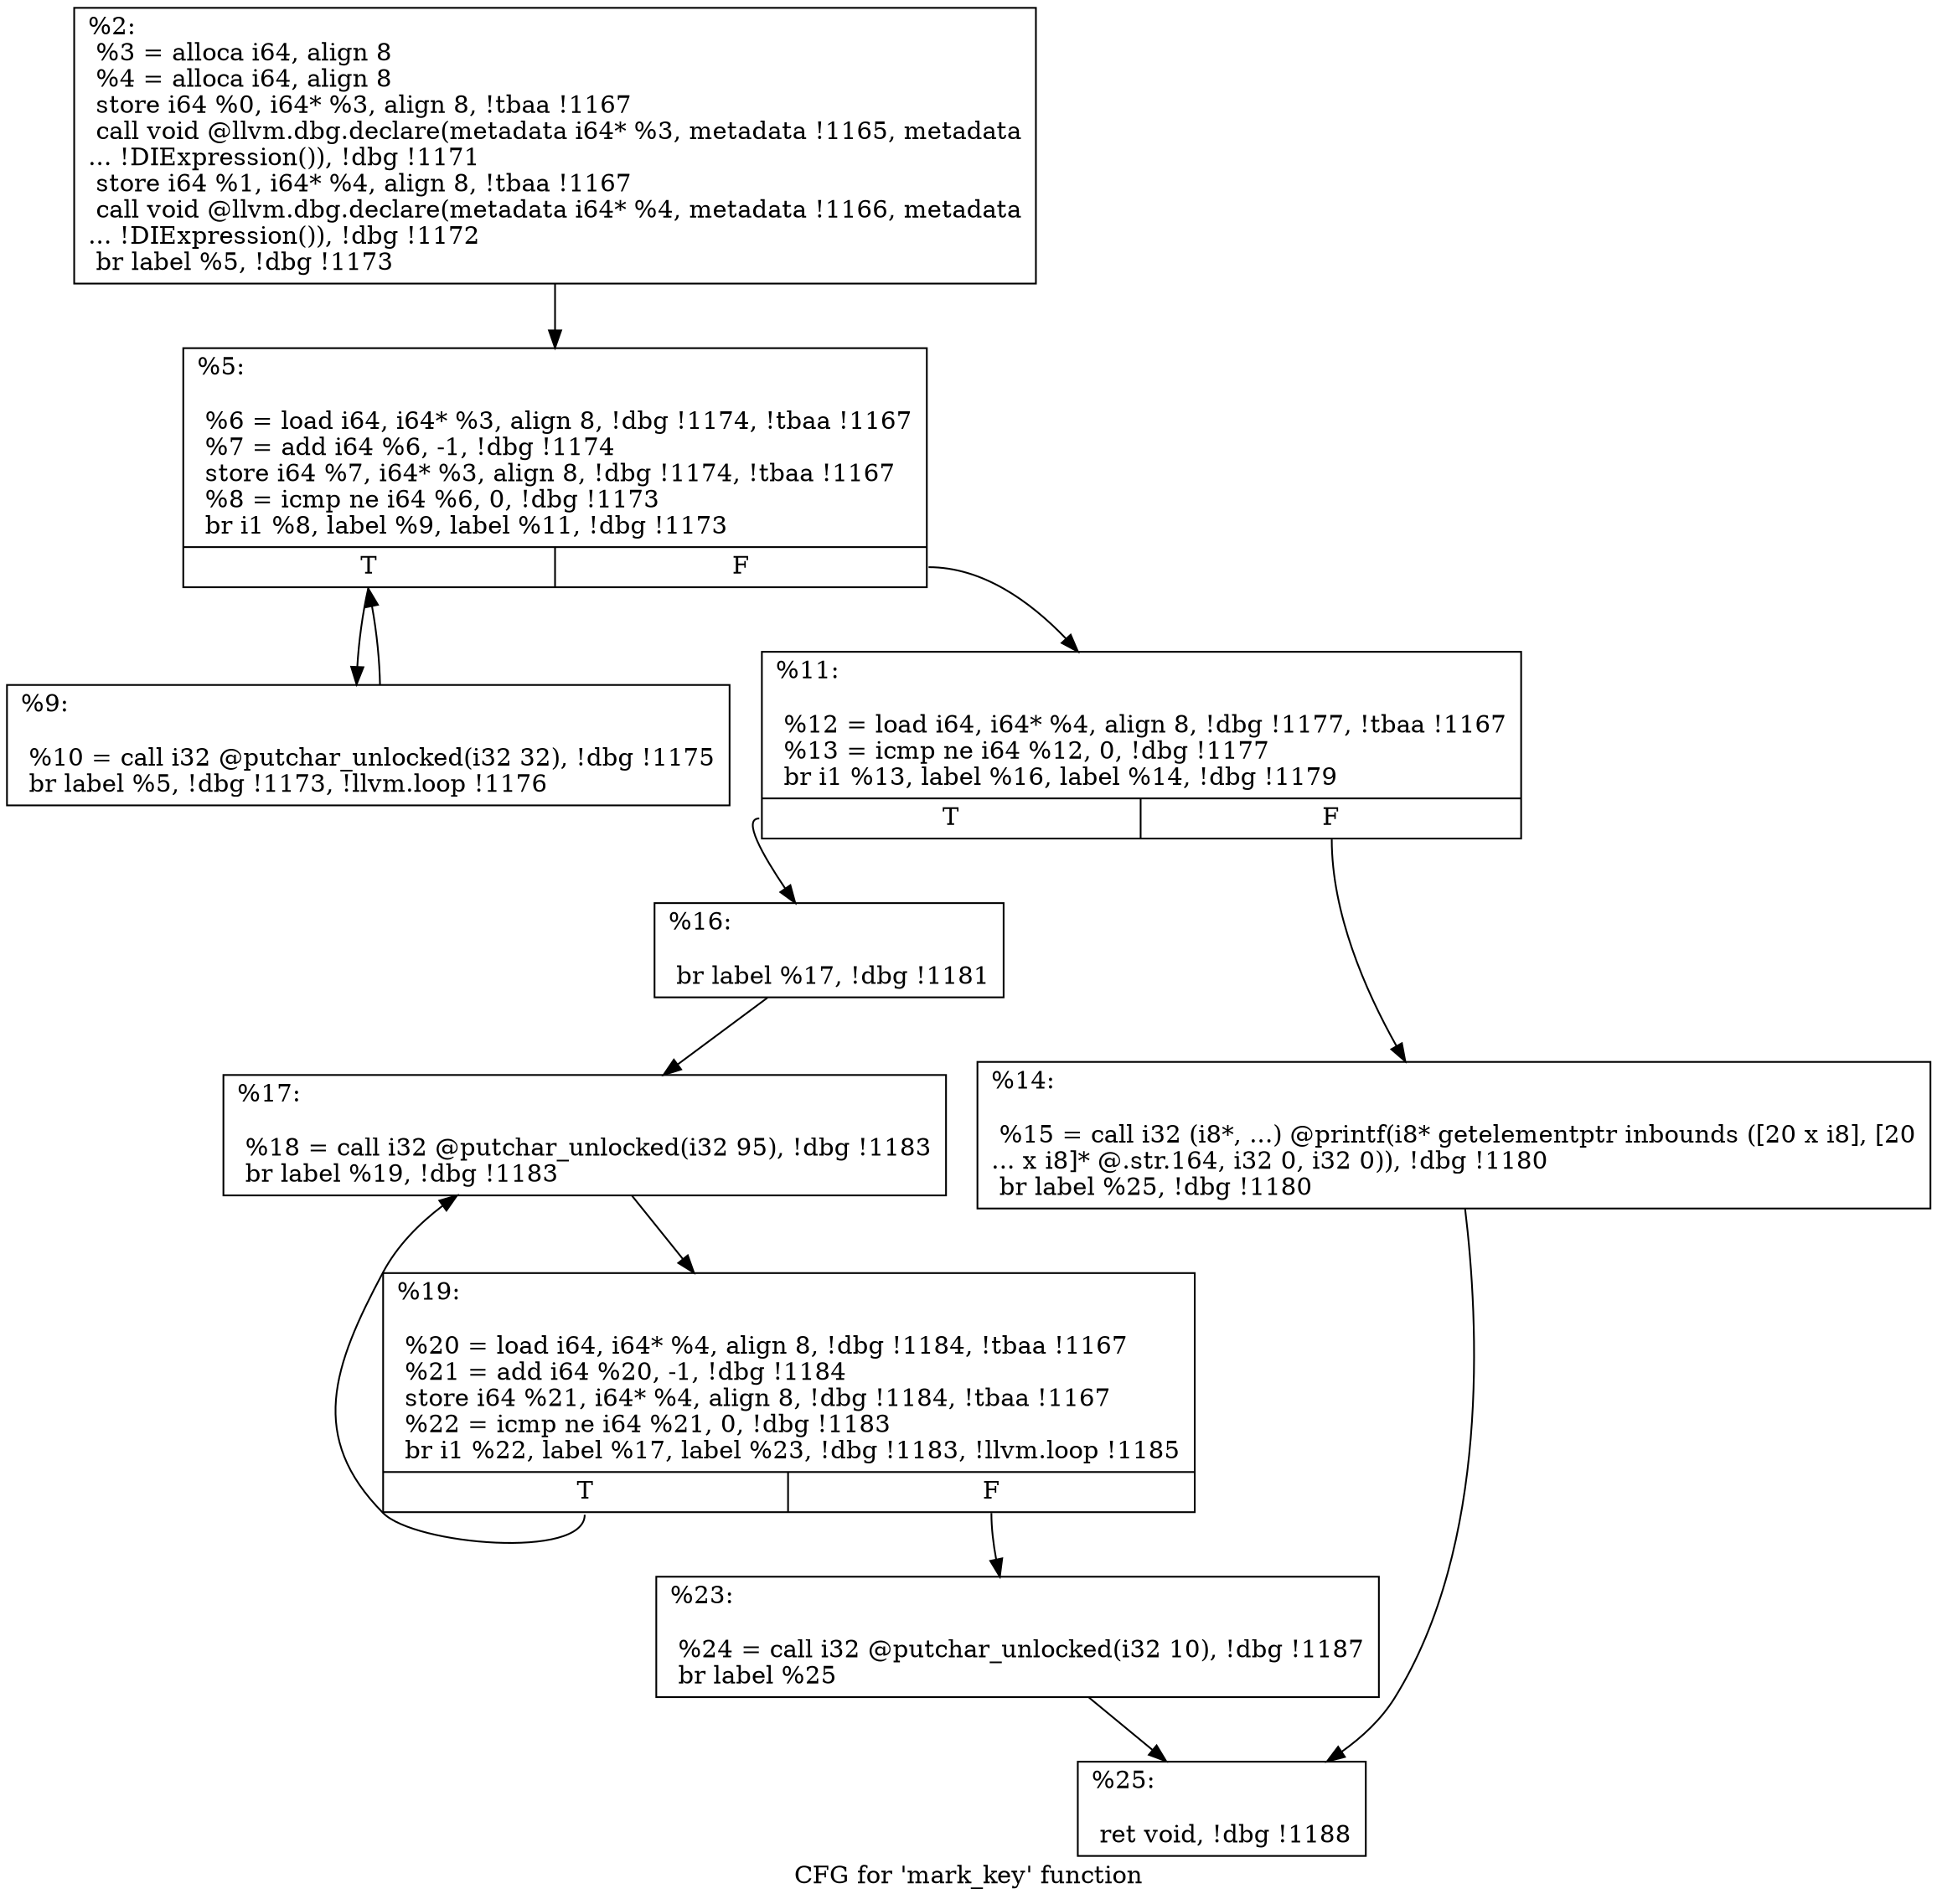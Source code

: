 digraph "CFG for 'mark_key' function" {
	label="CFG for 'mark_key' function";

	Node0x17294d0 [shape=record,label="{%2:\l  %3 = alloca i64, align 8\l  %4 = alloca i64, align 8\l  store i64 %0, i64* %3, align 8, !tbaa !1167\l  call void @llvm.dbg.declare(metadata i64* %3, metadata !1165, metadata\l... !DIExpression()), !dbg !1171\l  store i64 %1, i64* %4, align 8, !tbaa !1167\l  call void @llvm.dbg.declare(metadata i64* %4, metadata !1166, metadata\l... !DIExpression()), !dbg !1172\l  br label %5, !dbg !1173\l}"];
	Node0x17294d0 -> Node0x172b150;
	Node0x172b150 [shape=record,label="{%5:\l\l  %6 = load i64, i64* %3, align 8, !dbg !1174, !tbaa !1167\l  %7 = add i64 %6, -1, !dbg !1174\l  store i64 %7, i64* %3, align 8, !dbg !1174, !tbaa !1167\l  %8 = icmp ne i64 %6, 0, !dbg !1173\l  br i1 %8, label %9, label %11, !dbg !1173\l|{<s0>T|<s1>F}}"];
	Node0x172b150:s0 -> Node0x172b1a0;
	Node0x172b150:s1 -> Node0x172b1f0;
	Node0x172b1a0 [shape=record,label="{%9:\l\l  %10 = call i32 @putchar_unlocked(i32 32), !dbg !1175\l  br label %5, !dbg !1173, !llvm.loop !1176\l}"];
	Node0x172b1a0 -> Node0x172b150;
	Node0x172b1f0 [shape=record,label="{%11:\l\l  %12 = load i64, i64* %4, align 8, !dbg !1177, !tbaa !1167\l  %13 = icmp ne i64 %12, 0, !dbg !1177\l  br i1 %13, label %16, label %14, !dbg !1179\l|{<s0>T|<s1>F}}"];
	Node0x172b1f0:s0 -> Node0x172b290;
	Node0x172b1f0:s1 -> Node0x172b240;
	Node0x172b240 [shape=record,label="{%14:\l\l  %15 = call i32 (i8*, ...) @printf(i8* getelementptr inbounds ([20 x i8], [20\l... x i8]* @.str.164, i32 0, i32 0)), !dbg !1180\l  br label %25, !dbg !1180\l}"];
	Node0x172b240 -> Node0x172b3d0;
	Node0x172b290 [shape=record,label="{%16:\l\l  br label %17, !dbg !1181\l}"];
	Node0x172b290 -> Node0x172b2e0;
	Node0x172b2e0 [shape=record,label="{%17:\l\l  %18 = call i32 @putchar_unlocked(i32 95), !dbg !1183\l  br label %19, !dbg !1183\l}"];
	Node0x172b2e0 -> Node0x172b330;
	Node0x172b330 [shape=record,label="{%19:\l\l  %20 = load i64, i64* %4, align 8, !dbg !1184, !tbaa !1167\l  %21 = add i64 %20, -1, !dbg !1184\l  store i64 %21, i64* %4, align 8, !dbg !1184, !tbaa !1167\l  %22 = icmp ne i64 %21, 0, !dbg !1183\l  br i1 %22, label %17, label %23, !dbg !1183, !llvm.loop !1185\l|{<s0>T|<s1>F}}"];
	Node0x172b330:s0 -> Node0x172b2e0;
	Node0x172b330:s1 -> Node0x172b380;
	Node0x172b380 [shape=record,label="{%23:\l\l  %24 = call i32 @putchar_unlocked(i32 10), !dbg !1187\l  br label %25\l}"];
	Node0x172b380 -> Node0x172b3d0;
	Node0x172b3d0 [shape=record,label="{%25:\l\l  ret void, !dbg !1188\l}"];
}
